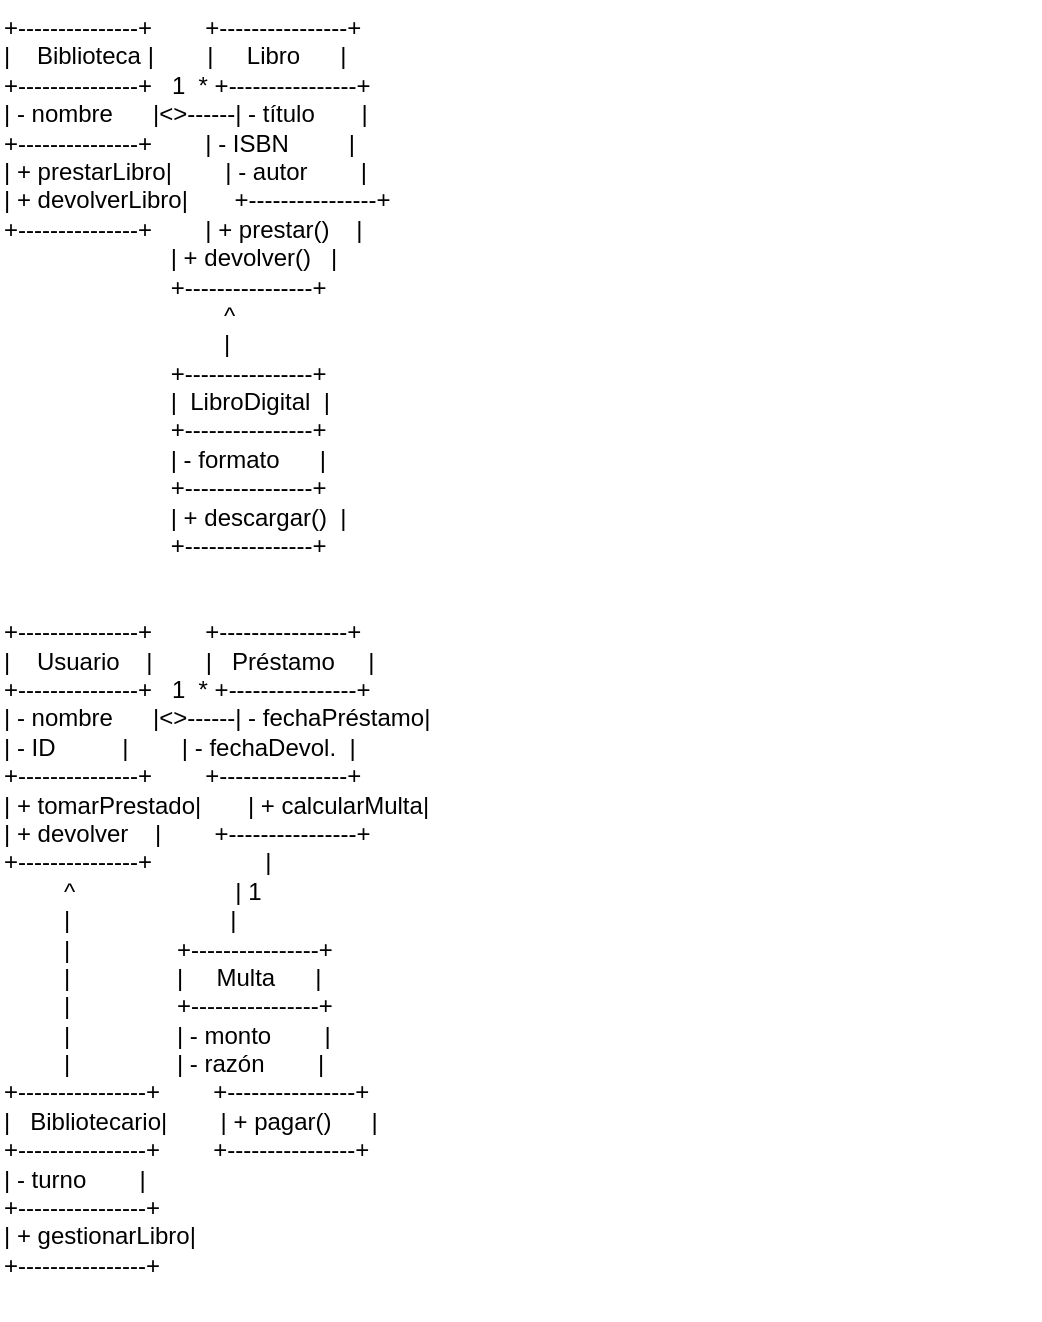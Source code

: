 <mxfile>
    <diagram id="UaNgxIbCgF_kjd8DDGjc" name="Página-1">
        <mxGraphModel dx="896" dy="447" grid="1" gridSize="10" guides="1" tooltips="1" connect="1" arrows="1" fold="1" page="1" pageScale="1" pageWidth="827" pageHeight="1169" math="0" shadow="0">
            <root>
                <mxCell id="0"/>
                <mxCell id="1" parent="0"/>
                <mxCell id="2" value="+---------------+        +----------------+&#10;|    Biblioteca |        |     Libro      |&#10;+---------------+   1  * +----------------+&#10;| - nombre      |&lt;&gt;------| - título       |&#10;+---------------+        | - ISBN         |&#10;| + prestarLibro|        | - autor        |&#10;| + devolverLibro|       +----------------+&#10;+---------------+        | + prestar()    |&#10;                         | + devolver()   |&#10;                         +----------------+&#10;                                 ^&#10;                                 |&#10;                         +----------------+&#10;                         |  LibroDigital  |&#10;                         +----------------+&#10;                         | - formato      |&#10;                         +----------------+&#10;                         | + descargar()  |&#10;                         +----------------+&#10;&#10;&#10;+---------------+        +----------------+&#10;|    Usuario    |        |   Préstamo     |&#10;+---------------+   1  * +----------------+&#10;| - nombre      |&lt;&gt;------| - fechaPréstamo|&#10;| - ID          |        | - fechaDevol.  |&#10;+---------------+        +----------------+&#10;| + tomarPrestado|       | + calcularMulta|&#10;| + devolver    |        +----------------+&#10;+---------------+                 |&#10;         ^                        | 1&#10;         |                        |&#10;         |                +----------------+&#10;         |                |     Multa      |&#10;         |                +----------------+&#10;         |                | - monto        |&#10;         |                | - razón        |&#10;+----------------+        +----------------+&#10;|   Bibliotecario|        | + pagar()      |&#10;+----------------+        +----------------+&#10;| - turno        |&#10;+----------------+&#10;| + gestionarLibro|&#10;+----------------+" style="text;whiteSpace=wrap;html=1;" vertex="1" parent="1">
                    <mxGeometry x="80" y="40" width="520" height="660" as="geometry"/>
                </mxCell>
            </root>
        </mxGraphModel>
    </diagram>
</mxfile>